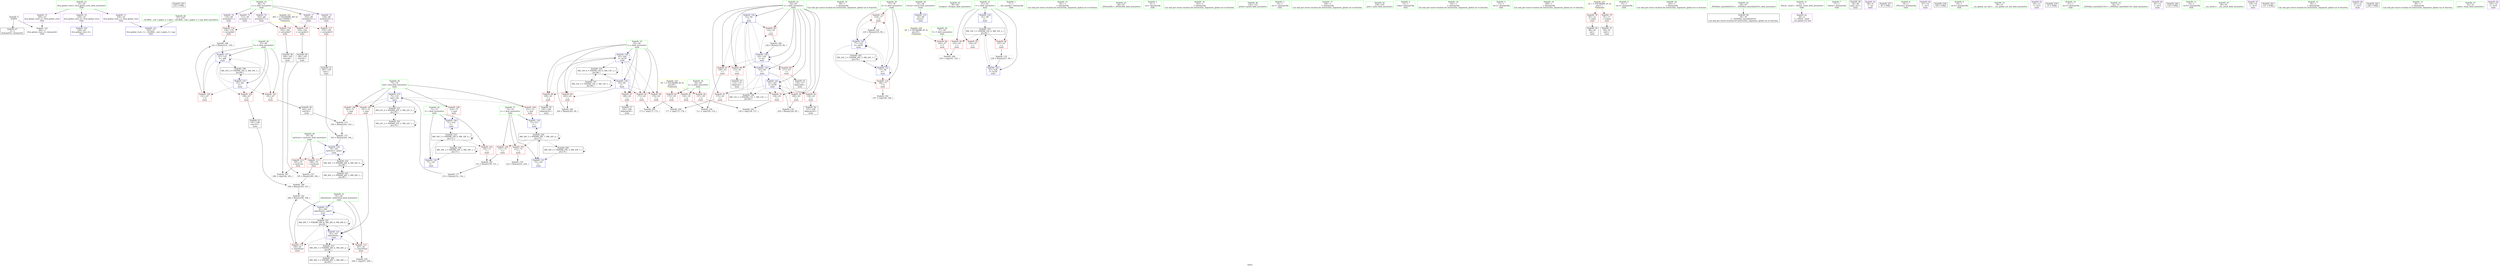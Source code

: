 digraph "SVFG" {
	label="SVFG";

	Node0x557b26761dd0 [shape=record,color=grey,label="{NodeID: 0\nNullPtr}"];
	Node0x557b26761dd0 -> Node0x557b2677ffe0[style=solid];
	Node0x557b26761dd0 -> Node0x557b26785e40[style=solid];
	Node0x557b267a99e0 [shape=record,color=black,label="{NodeID: 263\n233 = PHI()\n}"];
	Node0x557b26789090 [shape=record,color=grey,label="{NodeID: 180\n198 = Binary(195, 197, )\n}"];
	Node0x557b26789090 -> Node0x557b26789210[style=solid];
	Node0x557b267809c0 [shape=record,color=red,label="{NodeID: 97\n180\<--65\n\<--j\nmain\n}"];
	Node0x557b267809c0 -> Node0x557b26781880[style=solid];
	Node0x557b267627b0 [shape=record,color=green,label="{NodeID: 14\n99\<--1\n\<--dummyObj\nCan only get source location for instruction, argument, global var or function.}"];
	Node0x557b26783c80 [shape=record,color=grey,label="{NodeID: 194\n111 = cmp(109, 110, )\n}"];
	Node0x557b26780500 [shape=record,color=red,label="{NodeID: 111\n218\<--77\n\<--it\nmain\n}"];
	Node0x557b26780500 -> Node0x557b26789510[style=solid];
	Node0x557b2677f040 [shape=record,color=green,label="{NodeID: 28\n55\<--56\nretval\<--retval_field_insensitive\nmain\n}"];
	Node0x557b2677f040 -> Node0x557b26785f40[style=solid];
	Node0x557b267860e0 [shape=record,color=blue,label="{NodeID: 125\n67\<--84\nS\<--\nmain\n}"];
	Node0x557b267860e0 -> Node0x557b26780c30[style=dashed];
	Node0x557b267860e0 -> Node0x557b26780d00[style=dashed];
	Node0x557b267860e0 -> Node0x557b26780dd0[style=dashed];
	Node0x557b267860e0 -> Node0x557b26786280[style=dashed];
	Node0x557b267860e0 -> Node0x557b26792380[style=dashed];
	Node0x557b2677fba0 [shape=record,color=green,label="{NodeID: 42\n89\<--90\nfreopen\<--freopen_field_insensitive\n}"];
	Node0x557b26786c40 [shape=record,color=blue,label="{NodeID: 139\n73\<--211\nr\<--\nmain\n}"];
	Node0x557b26786c40 -> Node0x557b26799180[style=dashed];
	Node0x557b267817b0 [shape=record,color=black,label="{NodeID: 56\n162\<--161\nconv20\<--\nmain\n}"];
	Node0x557b267817b0 -> Node0x557b26788610[style=solid];
	Node0x557b26782310 [shape=record,color=purple,label="{NodeID: 70\n258\<--25\nllvm.global_ctors_0\<--llvm.global_ctors\nGlob }"];
	Node0x557b26782310 -> Node0x557b26785c70[style=solid];
	Node0x557b26782f00 [shape=record,color=red,label="{NodeID: 84\n101\<--61\n\<--t\nmain\n}"];
	Node0x557b26782f00 -> Node0x557b26789c90[style=solid];
	Node0x557b26760ee0 [shape=record,color=green,label="{NodeID: 1\n7\<--1\n__dso_handle\<--dummyObj\nGlob }"];
	Node0x557b26789210 [shape=record,color=grey,label="{NodeID: 181\n200 = Binary(199, 198, )\n}"];
	Node0x557b26789210 -> Node0x557b26786aa0[style=solid];
	Node0x557b26780a90 [shape=record,color=red,label="{NodeID: 98\n190\<--65\n\<--j\nmain\n}"];
	Node0x557b26780a90 -> Node0x557b26781a20[style=solid];
	Node0x557b26763590 [shape=record,color=green,label="{NodeID: 15\n141\<--1\n\<--dummyObj\nCan only get source location for instruction, argument, global var or function.}"];
	Node0x557b26791480 [shape=record,color=black,label="{NodeID: 195\nMR_10V_3 = PHI(MR_10V_4, MR_10V_2, )\npts\{62 \}\n}"];
	Node0x557b26791480 -> Node0x557b26782f00[style=dashed];
	Node0x557b26791480 -> Node0x557b26782fd0[style=dashed];
	Node0x557b26791480 -> Node0x557b267830a0[style=dashed];
	Node0x557b26791480 -> Node0x557b26786f80[style=dashed];
	Node0x557b267805d0 [shape=record,color=red,label="{NodeID: 112\n185\<--79\n\<--myScore\nmain\n}"];
	Node0x557b267805d0 -> Node0x557b26789b10[style=solid];
	Node0x557b2677f110 [shape=record,color=green,label="{NodeID: 29\n57\<--58\nT\<--T_field_insensitive\nmain\n}"];
	Node0x557b2677f110 -> Node0x557b26782bc0[style=solid];
	Node0x557b267861b0 [shape=record,color=blue,label="{NodeID: 126\n63\<--84\ni\<--\nmain\n}"];
	Node0x557b267861b0 -> Node0x557b26783170[style=dashed];
	Node0x557b267861b0 -> Node0x557b26783240[style=dashed];
	Node0x557b267861b0 -> Node0x557b26783310[style=dashed];
	Node0x557b267861b0 -> Node0x557b267833e0[style=dashed];
	Node0x557b267861b0 -> Node0x557b26786350[style=dashed];
	Node0x557b267861b0 -> Node0x557b26786420[style=dashed];
	Node0x557b2677fc70 [shape=record,color=green,label="{NodeID: 43\n96\<--97\n_ZNSirsERi\<--_ZNSirsERi_field_insensitive\n}"];
	Node0x557b26786d10 [shape=record,color=blue,label="{NodeID: 140\n71\<--214\nl\<--\nmain\n}"];
	Node0x557b26786d10 -> Node0x557b26798c80[style=dashed];
	Node0x557b26781880 [shape=record,color=black,label="{NodeID: 57\n181\<--180\nidxprom26\<--\nmain\n}"];
	Node0x557b26782410 [shape=record,color=purple,label="{NodeID: 71\n259\<--25\nllvm.global_ctors_1\<--llvm.global_ctors\nGlob }"];
	Node0x557b26782410 -> Node0x557b26785d40[style=solid];
	Node0x557b26782fd0 [shape=record,color=red,label="{NodeID: 85\n129\<--61\n\<--t\nmain\n}"];
	Node0x557b267620f0 [shape=record,color=green,label="{NodeID: 2\n8\<--1\n.str\<--dummyObj\nGlob }"];
	Node0x557b26789390 [shape=record,color=grey,label="{NodeID: 182\n152 = Binary(150, 151, )\n}"];
	Node0x557b26789390 -> Node0x557b26788c10[style=solid];
	Node0x557b26780b60 [shape=record,color=red,label="{NodeID: 99\n203\<--65\n\<--j\nmain\n}"];
	Node0x557b26780b60 -> Node0x557b26789810[style=solid];
	Node0x557b26763660 [shape=record,color=green,label="{NodeID: 16\n143\<--1\n\<--dummyObj\nCan only get source location for instruction, argument, global var or function.}"];
	Node0x557b26791980 [shape=record,color=black,label="{NodeID: 196\nMR_12V_2 = PHI(MR_12V_7, MR_12V_1, )\npts\{64 \}\n}"];
	Node0x557b26791980 -> Node0x557b267861b0[style=dashed];
	Node0x557b267806a0 [shape=record,color=red,label="{NodeID: 113\n189\<--79\n\<--myScore\nmain\n}"];
	Node0x557b267806a0 -> Node0x557b26788f10[style=solid];
	Node0x557b2677f1e0 [shape=record,color=green,label="{NodeID: 30\n59\<--60\nn\<--n_field_insensitive\nmain\n}"];
	Node0x557b2677f1e0 -> Node0x557b26782c90[style=solid];
	Node0x557b2677f1e0 -> Node0x557b26782d60[style=solid];
	Node0x557b2677f1e0 -> Node0x557b26782e30[style=solid];
	Node0x557b26786280 [shape=record,color=blue,label="{NodeID: 127\n67\<--122\nS\<--add\nmain\n}"];
	Node0x557b26786280 -> Node0x557b26780c30[style=dashed];
	Node0x557b26786280 -> Node0x557b26780d00[style=dashed];
	Node0x557b26786280 -> Node0x557b26780dd0[style=dashed];
	Node0x557b26786280 -> Node0x557b26786280[style=dashed];
	Node0x557b26786280 -> Node0x557b26792380[style=dashed];
	Node0x557b2677fd40 [shape=record,color=green,label="{NodeID: 44\n132\<--133\nprintf\<--printf_field_insensitive\n}"];
	Node0x557b26786de0 [shape=record,color=blue,label="{NodeID: 141\n77\<--219\nit\<--inc45\nmain\n}"];
	Node0x557b26786de0 -> Node0x557b26780430[style=dashed];
	Node0x557b26786de0 -> Node0x557b26780500[style=dashed];
	Node0x557b26786de0 -> Node0x557b26786690[style=dashed];
	Node0x557b26786de0 -> Node0x557b26786de0[style=dashed];
	Node0x557b26786de0 -> Node0x557b26793780[style=dashed];
	Node0x557b26781950 [shape=record,color=black,label="{NodeID: 58\n184\<--183\nconv28\<--\nmain\n}"];
	Node0x557b26781950 -> Node0x557b26789b10[style=solid];
	Node0x557b26782510 [shape=record,color=purple,label="{NodeID: 72\n260\<--25\nllvm.global_ctors_2\<--llvm.global_ctors\nGlob }"];
	Node0x557b26782510 -> Node0x557b26785e40[style=solid];
	Node0x557b267830a0 [shape=record,color=red,label="{NodeID: 86\n237\<--61\n\<--t\nmain\n}"];
	Node0x557b267830a0 -> Node0x557b26788790[style=solid];
	Node0x557b26762460 [shape=record,color=green,label="{NodeID: 3\n10\<--1\n.str.1\<--dummyObj\nGlob }"];
	Node0x557b26789510 [shape=record,color=grey,label="{NodeID: 183\n219 = Binary(218, 99, )\n}"];
	Node0x557b26789510 -> Node0x557b26786de0[style=solid];
	Node0x557b26780c30 [shape=record,color=red,label="{NodeID: 100\n121\<--67\n\<--S\nmain\n}"];
	Node0x557b26780c30 -> Node0x557b26789990[style=solid];
	Node0x557b26763730 [shape=record,color=green,label="{NodeID: 17\n148\<--1\n\<--dummyObj\nCan only get source location for instruction, argument, global var or function.}"];
	Node0x557b26791e80 [shape=record,color=black,label="{NodeID: 197\nMR_14V_2 = PHI(MR_14V_3, MR_14V_1, )\npts\{66 \}\n}"];
	Node0x557b26791e80 -> Node0x557b26791e80[style=dashed];
	Node0x557b26791e80 -> Node0x557b26798780[style=dashed];
	Node0x557b26780770 [shape=record,color=red,label="{NodeID: 114\n199\<--81\n\<--otherNeed\nmain\n}"];
	Node0x557b26780770 -> Node0x557b26789210[style=solid];
	Node0x557b2677f2b0 [shape=record,color=green,label="{NodeID: 31\n61\<--62\nt\<--t_field_insensitive\nmain\n}"];
	Node0x557b2677f2b0 -> Node0x557b26782f00[style=solid];
	Node0x557b2677f2b0 -> Node0x557b26782fd0[style=solid];
	Node0x557b2677f2b0 -> Node0x557b267830a0[style=solid];
	Node0x557b2677f2b0 -> Node0x557b26786010[style=solid];
	Node0x557b2677f2b0 -> Node0x557b26786f80[style=solid];
	Node0x557b26786350 [shape=record,color=blue,label="{NodeID: 128\n63\<--126\ni\<--inc\nmain\n}"];
	Node0x557b26786350 -> Node0x557b26783170[style=dashed];
	Node0x557b26786350 -> Node0x557b26783240[style=dashed];
	Node0x557b26786350 -> Node0x557b26783310[style=dashed];
	Node0x557b26786350 -> Node0x557b267833e0[style=dashed];
	Node0x557b26786350 -> Node0x557b26786350[style=dashed];
	Node0x557b26786350 -> Node0x557b26786420[style=dashed];
	Node0x557b2677fe10 [shape=record,color=green,label="{NodeID: 45\n234\<--235\nputs\<--puts_field_insensitive\n}"];
	Node0x557b26786eb0 [shape=record,color=blue,label="{NodeID: 142\n63\<--229\ni\<--inc50\nmain\n}"];
	Node0x557b26786eb0 -> Node0x557b267834b0[style=dashed];
	Node0x557b26786eb0 -> Node0x557b26783580[style=dashed];
	Node0x557b26786eb0 -> Node0x557b26783650[style=dashed];
	Node0x557b26786eb0 -> Node0x557b26783720[style=dashed];
	Node0x557b26786eb0 -> Node0x557b26786eb0[style=dashed];
	Node0x557b26786eb0 -> Node0x557b26791980[style=dashed];
	Node0x557b26781a20 [shape=record,color=black,label="{NodeID: 59\n191\<--190\nidxprom32\<--\nmain\n}"];
	Node0x557b26782610 [shape=record,color=purple,label="{NodeID: 73\n115\<--69\narrayidx\<--s\nmain\n}"];
	Node0x557b26783170 [shape=record,color=red,label="{NodeID: 87\n109\<--63\n\<--i\nmain\n}"];
	Node0x557b26783170 -> Node0x557b26783c80[style=solid];
	Node0x557b267633f0 [shape=record,color=green,label="{NodeID: 4\n12\<--1\nstdin\<--dummyObj\nGlob }"];
	Node0x557b26789690 [shape=record,color=grey,label="{NodeID: 184\n126 = Binary(125, 99, )\n}"];
	Node0x557b26789690 -> Node0x557b26786350[style=solid];
	Node0x557b26780d00 [shape=record,color=red,label="{NodeID: 101\n161\<--67\n\<--S\nmain\n}"];
	Node0x557b26780d00 -> Node0x557b267817b0[style=solid];
	Node0x557b26763800 [shape=record,color=green,label="{NodeID: 18\n154\<--1\n\<--dummyObj\nCan only get source location for instruction, argument, global var or function.}"];
	Node0x557b26792380 [shape=record,color=black,label="{NodeID: 198\nMR_16V_2 = PHI(MR_16V_4, MR_16V_1, )\npts\{68 \}\n}"];
	Node0x557b26792380 -> Node0x557b267860e0[style=dashed];
	Node0x557b267858e0 [shape=record,color=red,label="{NodeID: 115\n207\<--81\n\<--otherNeed\nmain\n}"];
	Node0x557b267858e0 -> Node0x557b26783b00[style=solid];
	Node0x557b2677f380 [shape=record,color=green,label="{NodeID: 32\n63\<--64\ni\<--i_field_insensitive\nmain\n}"];
	Node0x557b2677f380 -> Node0x557b26783170[style=solid];
	Node0x557b2677f380 -> Node0x557b26783240[style=solid];
	Node0x557b2677f380 -> Node0x557b26783310[style=solid];
	Node0x557b2677f380 -> Node0x557b267833e0[style=solid];
	Node0x557b2677f380 -> Node0x557b267834b0[style=solid];
	Node0x557b2677f380 -> Node0x557b26783580[style=solid];
	Node0x557b2677f380 -> Node0x557b26783650[style=solid];
	Node0x557b2677f380 -> Node0x557b26783720[style=solid];
	Node0x557b2677f380 -> Node0x557b267861b0[style=solid];
	Node0x557b2677f380 -> Node0x557b26786350[style=solid];
	Node0x557b2677f380 -> Node0x557b26786420[style=solid];
	Node0x557b2677f380 -> Node0x557b26786eb0[style=solid];
	Node0x557b26786420 [shape=record,color=blue,label="{NodeID: 129\n63\<--84\ni\<--\nmain\n}"];
	Node0x557b26786420 -> Node0x557b267834b0[style=dashed];
	Node0x557b26786420 -> Node0x557b26783580[style=dashed];
	Node0x557b26786420 -> Node0x557b26783650[style=dashed];
	Node0x557b26786420 -> Node0x557b26783720[style=dashed];
	Node0x557b26786420 -> Node0x557b26786eb0[style=dashed];
	Node0x557b26786420 -> Node0x557b26791980[style=dashed];
	Node0x557b2677fee0 [shape=record,color=green,label="{NodeID: 46\n27\<--254\n_GLOBAL__sub_I_gojira_0_1.cpp\<--_GLOBAL__sub_I_gojira_0_1.cpp_field_insensitive\n}"];
	Node0x557b2677fee0 -> Node0x557b26785d40[style=solid];
	Node0x557b26786f80 [shape=record,color=blue,label="{NodeID: 143\n61\<--238\nt\<--inc54\nmain\n}"];
	Node0x557b26786f80 -> Node0x557b26791480[style=dashed];
	Node0x557b26781af0 [shape=record,color=black,label="{NodeID: 60\n194\<--193\nconv34\<--\nmain\n}"];
	Node0x557b26781af0 -> Node0x557b26788f10[style=solid];
	Node0x557b267826e0 [shape=record,color=purple,label="{NodeID: 74\n119\<--69\narrayidx9\<--s\nmain\n}"];
	Node0x557b267826e0 -> Node0x557b26785970[style=solid];
	Node0x557b26783240 [shape=record,color=red,label="{NodeID: 88\n113\<--63\n\<--i\nmain\n}"];
	Node0x557b26783240 -> Node0x557b26781470[style=solid];
	Node0x557b26763480 [shape=record,color=green,label="{NodeID: 5\n13\<--1\n.str.2\<--dummyObj\nGlob }"];
	Node0x557b26789810 [shape=record,color=grey,label="{NodeID: 185\n204 = Binary(203, 99, )\n}"];
	Node0x557b26789810 -> Node0x557b26786b70[style=solid];
	Node0x557b26780dd0 [shape=record,color=red,label="{NodeID: 102\n196\<--67\n\<--S\nmain\n}"];
	Node0x557b26780dd0 -> Node0x557b26781bc0[style=solid];
	Node0x557b267638d0 [shape=record,color=green,label="{NodeID: 19\n209\<--1\n\<--dummyObj\nCan only get source location for instruction, argument, global var or function.}"];
	Node0x557b26792880 [shape=record,color=black,label="{NodeID: 199\nMR_18V_2 = PHI(MR_18V_3, MR_18V_1, )\npts\{72 \}\n}"];
	Node0x557b26792880 -> Node0x557b267864f0[style=dashed];
	Node0x557b26792880 -> Node0x557b26792880[style=dashed];
	Node0x557b26785970 [shape=record,color=red,label="{NodeID: 116\n120\<--119\n\<--arrayidx9\nmain\n}"];
	Node0x557b26785970 -> Node0x557b26789990[style=solid];
	Node0x557b2677f450 [shape=record,color=green,label="{NodeID: 33\n65\<--66\nj\<--j_field_insensitive\nmain\n}"];
	Node0x557b2677f450 -> Node0x557b267837f0[style=solid];
	Node0x557b2677f450 -> Node0x557b267808f0[style=solid];
	Node0x557b2677f450 -> Node0x557b267809c0[style=solid];
	Node0x557b2677f450 -> Node0x557b26780a90[style=solid];
	Node0x557b2677f450 -> Node0x557b26780b60[style=solid];
	Node0x557b2677f450 -> Node0x557b267869d0[style=solid];
	Node0x557b2677f450 -> Node0x557b26786b70[style=solid];
	Node0x557b267864f0 [shape=record,color=blue,label="{NodeID: 130\n71\<--141\nl\<--\nmain\n}"];
	Node0x557b267864f0 -> Node0x557b26798c80[style=dashed];
	Node0x557b2677ffe0 [shape=record,color=black,label="{NodeID: 47\n2\<--3\ndummyVal\<--dummyVal\n}"];
	Node0x557b2679b880 [shape=record,color=yellow,style=double,label="{NodeID: 227\n2V_1 = ENCHI(MR_2V_0)\npts\{1 \}\nFun[main]}"];
	Node0x557b2679b880 -> Node0x557b26782a20[style=dashed];
	Node0x557b2679b880 -> Node0x557b26782af0[style=dashed];
	Node0x557b26781bc0 [shape=record,color=black,label="{NodeID: 61\n197\<--196\nconv35\<--\nmain\n}"];
	Node0x557b26781bc0 -> Node0x557b26789090[style=solid];
	Node0x557b2679cf00 [shape=record,color=yellow,style=double,label="{NodeID: 241\n30V_1 = ENCHI(MR_30V_0)\npts\{700000 \}\nFun[main]}"];
	Node0x557b2679cf00 -> Node0x557b26785970[style=dashed];
	Node0x557b2679cf00 -> Node0x557b26785a00[style=dashed];
	Node0x557b2679cf00 -> Node0x557b26785ad0[style=dashed];
	Node0x557b2679cf00 -> Node0x557b26785ba0[style=dashed];
	Node0x557b267827b0 [shape=record,color=purple,label="{NodeID: 75\n158\<--69\narrayidx19\<--s\nmain\n}"];
	Node0x557b267827b0 -> Node0x557b26785a00[style=solid];
	Node0x557b26783310 [shape=record,color=red,label="{NodeID: 89\n117\<--63\n\<--i\nmain\n}"];
	Node0x557b26783310 -> Node0x557b26781540[style=solid];
	Node0x557b26763a10 [shape=record,color=green,label="{NodeID: 6\n15\<--1\n.str.3\<--dummyObj\nGlob }"];
	Node0x557b26789990 [shape=record,color=grey,label="{NodeID: 186\n122 = Binary(121, 120, )\n}"];
	Node0x557b26789990 -> Node0x557b26786280[style=solid];
	Node0x557b26780ea0 [shape=record,color=red,label="{NodeID: 103\n150\<--71\n\<--l\nmain\n}"];
	Node0x557b26780ea0 -> Node0x557b26789390[style=solid];
	Node0x557b2677eb80 [shape=record,color=green,label="{NodeID: 20\n224\<--1\n\<--dummyObj\nCan only get source location for instruction, argument, global var or function.}"];
	Node0x557b26792d80 [shape=record,color=black,label="{NodeID: 200\nMR_20V_2 = PHI(MR_20V_3, MR_20V_1, )\npts\{74 \}\n}"];
	Node0x557b26792d80 -> Node0x557b267865c0[style=dashed];
	Node0x557b26792d80 -> Node0x557b26792d80[style=dashed];
	Node0x557b26785a00 [shape=record,color=red,label="{NodeID: 117\n159\<--158\n\<--arrayidx19\nmain\n}"];
	Node0x557b26785a00 -> Node0x557b267816e0[style=solid];
	Node0x557b2677f520 [shape=record,color=green,label="{NodeID: 34\n67\<--68\nS\<--S_field_insensitive\nmain\n}"];
	Node0x557b2677f520 -> Node0x557b26780c30[style=solid];
	Node0x557b2677f520 -> Node0x557b26780d00[style=solid];
	Node0x557b2677f520 -> Node0x557b26780dd0[style=solid];
	Node0x557b2677f520 -> Node0x557b267860e0[style=solid];
	Node0x557b2677f520 -> Node0x557b26786280[style=solid];
	Node0x557b26797380 [shape=record,color=black,label="{NodeID: 214\nMR_26V_3 = PHI(MR_26V_4, MR_26V_2, )\npts\{80 \}\n}"];
	Node0x557b26797380 -> Node0x557b26786830[style=dashed];
	Node0x557b26797380 -> Node0x557b26793c80[style=dashed];
	Node0x557b26797380 -> Node0x557b26797380[style=dashed];
	Node0x557b267865c0 [shape=record,color=blue,label="{NodeID: 131\n73\<--143\nr\<--\nmain\n}"];
	Node0x557b267865c0 -> Node0x557b26799180[style=dashed];
	Node0x557b26781100 [shape=record,color=black,label="{NodeID: 48\n38\<--39\n\<--_ZNSt8ios_base4InitD1Ev\nCan only get source location for instruction, argument, global var or function.}"];
	Node0x557b26781c90 [shape=record,color=purple,label="{NodeID: 62\n36\<--4\n\<--_ZStL8__ioinit\n__cxx_global_var_init\n}"];
	Node0x557b26782880 [shape=record,color=purple,label="{NodeID: 76\n182\<--69\narrayidx27\<--s\nmain\n}"];
	Node0x557b26782880 -> Node0x557b26785ad0[style=solid];
	Node0x557b26788610 [shape=record,color=grey,label="{NodeID: 173\n164 = Binary(162, 163, )\n}"];
	Node0x557b26788610 -> Node0x557b26788910[style=solid];
	Node0x557b267833e0 [shape=record,color=red,label="{NodeID: 90\n125\<--63\n\<--i\nmain\n}"];
	Node0x557b267833e0 -> Node0x557b26789690[style=solid];
	Node0x557b26763aa0 [shape=record,color=green,label="{NodeID: 7\n17\<--1\nstdout\<--dummyObj\nGlob }"];
	Node0x557b26789b10 [shape=record,color=grey,label="{NodeID: 187\n186 = cmp(184, 185, )\n}"];
	Node0x557b26780f70 [shape=record,color=red,label="{NodeID: 104\n151\<--73\n\<--r\nmain\n}"];
	Node0x557b26780f70 -> Node0x557b26789390[style=solid];
	Node0x557b2677ec10 [shape=record,color=green,label="{NodeID: 21\n4\<--6\n_ZStL8__ioinit\<--_ZStL8__ioinit_field_insensitive\nGlob }"];
	Node0x557b2677ec10 -> Node0x557b26781c90[style=solid];
	Node0x557b26793280 [shape=record,color=black,label="{NodeID: 201\nMR_22V_2 = PHI(MR_22V_3, MR_22V_1, )\npts\{76 \}\n}"];
	Node0x557b26793280 -> Node0x557b26793280[style=dashed];
	Node0x557b26793280 -> Node0x557b26799680[style=dashed];
	Node0x557b26785ad0 [shape=record,color=red,label="{NodeID: 118\n183\<--182\n\<--arrayidx27\nmain\n}"];
	Node0x557b26785ad0 -> Node0x557b26781950[style=solid];
	Node0x557b2677f5f0 [shape=record,color=green,label="{NodeID: 35\n69\<--70\ns\<--s_field_insensitive\nmain\n}"];
	Node0x557b2677f5f0 -> Node0x557b26782610[style=solid];
	Node0x557b2677f5f0 -> Node0x557b267826e0[style=solid];
	Node0x557b2677f5f0 -> Node0x557b267827b0[style=solid];
	Node0x557b2677f5f0 -> Node0x557b26782880[style=solid];
	Node0x557b2677f5f0 -> Node0x557b26782950[style=solid];
	Node0x557b26797880 [shape=record,color=black,label="{NodeID: 215\nMR_28V_3 = PHI(MR_28V_4, MR_28V_2, )\npts\{82 \}\n}"];
	Node0x557b26797880 -> Node0x557b26786900[style=dashed];
	Node0x557b26797880 -> Node0x557b26794180[style=dashed];
	Node0x557b26797880 -> Node0x557b26797880[style=dashed];
	Node0x557b26786690 [shape=record,color=blue,label="{NodeID: 132\n77\<--84\nit\<--\nmain\n}"];
	Node0x557b26786690 -> Node0x557b26780430[style=dashed];
	Node0x557b26786690 -> Node0x557b26780500[style=dashed];
	Node0x557b26786690 -> Node0x557b26786690[style=dashed];
	Node0x557b26786690 -> Node0x557b26786de0[style=dashed];
	Node0x557b26786690 -> Node0x557b26793780[style=dashed];
	Node0x557b26781200 [shape=record,color=black,label="{NodeID: 49\n54\<--84\nmain_ret\<--\nmain\n}"];
	Node0x557b2679c480 [shape=record,color=yellow,style=double,label="{NodeID: 229\n6V_1 = ENCHI(MR_6V_0)\npts\{58 \}\nFun[main]}"];
	Node0x557b2679c480 -> Node0x557b26782bc0[style=dashed];
	Node0x557b26781d60 [shape=record,color=purple,label="{NodeID: 63\n86\<--8\n\<--.str\nmain\n}"];
	Node0x557b26782950 [shape=record,color=purple,label="{NodeID: 77\n192\<--69\narrayidx33\<--s\nmain\n}"];
	Node0x557b26782950 -> Node0x557b26785ba0[style=solid];
	Node0x557b265317a0 [shape=record,color=black,label="{NodeID: 257\n95 = PHI()\n}"];
	Node0x557b26788790 [shape=record,color=grey,label="{NodeID: 174\n238 = Binary(237, 99, )\n}"];
	Node0x557b26788790 -> Node0x557b26786f80[style=solid];
	Node0x557b267834b0 [shape=record,color=red,label="{NodeID: 91\n136\<--63\n\<--i\nmain\n}"];
	Node0x557b267834b0 -> Node0x557b2678a110[style=solid];
	Node0x557b26762220 [shape=record,color=green,label="{NodeID: 8\n18\<--1\n_ZSt3cin\<--dummyObj\nGlob }"];
	Node0x557b26789c90 [shape=record,color=grey,label="{NodeID: 188\n103 = cmp(101, 102, )\n}"];
	Node0x557b26781040 [shape=record,color=red,label="{NodeID: 105\n222\<--73\n\<--r\nmain\n}"];
	Node0x557b26781040 -> Node0x557b26788d90[style=solid];
	Node0x557b2677eca0 [shape=record,color=green,label="{NodeID: 22\n25\<--29\nllvm.global_ctors\<--llvm.global_ctors_field_insensitive\nGlob }"];
	Node0x557b2677eca0 -> Node0x557b26782310[style=solid];
	Node0x557b2677eca0 -> Node0x557b26782410[style=solid];
	Node0x557b2677eca0 -> Node0x557b26782510[style=solid];
	Node0x557b26793780 [shape=record,color=black,label="{NodeID: 202\nMR_24V_2 = PHI(MR_24V_3, MR_24V_1, )\npts\{78 \}\n}"];
	Node0x557b26793780 -> Node0x557b26786690[style=dashed];
	Node0x557b26793780 -> Node0x557b26793780[style=dashed];
	Node0x557b26785ba0 [shape=record,color=red,label="{NodeID: 119\n193\<--192\n\<--arrayidx33\nmain\n}"];
	Node0x557b26785ba0 -> Node0x557b26781af0[style=solid];
	Node0x557b2677f6c0 [shape=record,color=green,label="{NodeID: 36\n71\<--72\nl\<--l_field_insensitive\nmain\n}"];
	Node0x557b2677f6c0 -> Node0x557b26780ea0[style=solid];
	Node0x557b2677f6c0 -> Node0x557b267864f0[style=solid];
	Node0x557b2677f6c0 -> Node0x557b26786d10[style=solid];
	Node0x557b26786760 [shape=record,color=blue,label="{NodeID: 133\n75\<--153\nmid\<--div\nmain\n}"];
	Node0x557b26786760 -> Node0x557b267800f0[style=dashed];
	Node0x557b26786760 -> Node0x557b267801c0[style=dashed];
	Node0x557b26786760 -> Node0x557b26780290[style=dashed];
	Node0x557b26786760 -> Node0x557b26780360[style=dashed];
	Node0x557b26786760 -> Node0x557b26799680[style=dashed];
	Node0x557b267812d0 [shape=record,color=black,label="{NodeID: 50\n88\<--85\ncall\<--\nmain\n}"];
	Node0x557b2679c560 [shape=record,color=yellow,style=double,label="{NodeID: 230\n8V_1 = ENCHI(MR_8V_0)\npts\{60 \}\nFun[main]}"];
	Node0x557b2679c560 -> Node0x557b26782c90[style=dashed];
	Node0x557b2679c560 -> Node0x557b26782d60[style=dashed];
	Node0x557b2679c560 -> Node0x557b26782e30[style=dashed];
	Node0x557b26781e30 [shape=record,color=purple,label="{NodeID: 64\n87\<--10\n\<--.str.1\nmain\n}"];
	Node0x557b26782a20 [shape=record,color=red,label="{NodeID: 78\n85\<--12\n\<--stdin\nmain\n}"];
	Node0x557b26782a20 -> Node0x557b267812d0[style=solid];
	Node0x557b267a8cf0 [shape=record,color=black,label="{NodeID: 258\n105 = PHI()\n}"];
	Node0x557b26788910 [shape=record,color=grey,label="{NodeID: 175\n165 = Binary(160, 164, )\n}"];
	Node0x557b26788910 -> Node0x557b26786830[style=solid];
	Node0x557b26783580 [shape=record,color=red,label="{NodeID: 92\n156\<--63\n\<--i\nmain\n}"];
	Node0x557b26783580 -> Node0x557b26781610[style=solid];
	Node0x557b267622b0 [shape=record,color=green,label="{NodeID: 9\n19\<--1\n.str.4\<--dummyObj\nGlob }"];
	Node0x557b26789e10 [shape=record,color=grey,label="{NodeID: 189\n177 = cmp(175, 176, )\n}"];
	Node0x557b267800f0 [shape=record,color=red,label="{NodeID: 106\n163\<--75\n\<--mid\nmain\n}"];
	Node0x557b267800f0 -> Node0x557b26788610[style=solid];
	Node0x557b2677ed30 [shape=record,color=green,label="{NodeID: 23\n30\<--31\n__cxx_global_var_init\<--__cxx_global_var_init_field_insensitive\n}"];
	Node0x557b26793c80 [shape=record,color=black,label="{NodeID: 203\nMR_26V_2 = PHI(MR_26V_3, MR_26V_1, )\npts\{80 \}\n}"];
	Node0x557b26793c80 -> Node0x557b26797380[style=dashed];
	Node0x557b26785c70 [shape=record,color=blue,label="{NodeID: 120\n258\<--26\nllvm.global_ctors_0\<--\nGlob }"];
	Node0x557b2677f790 [shape=record,color=green,label="{NodeID: 37\n73\<--74\nr\<--r_field_insensitive\nmain\n}"];
	Node0x557b2677f790 -> Node0x557b26780f70[style=solid];
	Node0x557b2677f790 -> Node0x557b26781040[style=solid];
	Node0x557b2677f790 -> Node0x557b267865c0[style=solid];
	Node0x557b2677f790 -> Node0x557b26786c40[style=solid];
	Node0x557b26786830 [shape=record,color=blue,label="{NodeID: 134\n79\<--165\nmyScore\<--add21\nmain\n}"];
	Node0x557b26786830 -> Node0x557b267805d0[style=dashed];
	Node0x557b26786830 -> Node0x557b267806a0[style=dashed];
	Node0x557b26786830 -> Node0x557b26786830[style=dashed];
	Node0x557b26786830 -> Node0x557b26797380[style=dashed];
	Node0x557b267813a0 [shape=record,color=black,label="{NodeID: 51\n94\<--91\ncall1\<--\nmain\n}"];
	Node0x557b26781f00 [shape=record,color=purple,label="{NodeID: 65\n92\<--13\n\<--.str.2\nmain\n}"];
	Node0x557b26782af0 [shape=record,color=red,label="{NodeID: 79\n91\<--17\n\<--stdout\nmain\n}"];
	Node0x557b26782af0 -> Node0x557b267813a0[style=solid];
	Node0x557b267a95e0 [shape=record,color=black,label="{NodeID: 259\n37 = PHI()\n}"];
	Node0x557b26788a90 [shape=record,color=grey,label="{NodeID: 176\n229 = Binary(228, 99, )\n}"];
	Node0x557b26788a90 -> Node0x557b26786eb0[style=solid];
	Node0x557b26783650 [shape=record,color=red,label="{NodeID: 93\n175\<--63\n\<--i\nmain\n}"];
	Node0x557b26783650 -> Node0x557b26789e10[style=solid];
	Node0x557b26762910 [shape=record,color=green,label="{NodeID: 10\n21\<--1\n.str.5\<--dummyObj\nGlob }"];
	Node0x557b26789f90 [shape=record,color=grey,label="{NodeID: 190\n173 = cmp(171, 172, )\n}"];
	Node0x557b267801c0 [shape=record,color=red,label="{NodeID: 107\n167\<--75\n\<--mid\nmain\n}"];
	Node0x557b267801c0 -> Node0x557b26786900[style=solid];
	Node0x557b2677edc0 [shape=record,color=green,label="{NodeID: 24\n34\<--35\n_ZNSt8ios_base4InitC1Ev\<--_ZNSt8ios_base4InitC1Ev_field_insensitive\n}"];
	Node0x557b26794180 [shape=record,color=black,label="{NodeID: 204\nMR_28V_2 = PHI(MR_28V_3, MR_28V_1, )\npts\{82 \}\n}"];
	Node0x557b26794180 -> Node0x557b26797880[style=dashed];
	Node0x557b26785d40 [shape=record,color=blue,label="{NodeID: 121\n259\<--27\nllvm.global_ctors_1\<--_GLOBAL__sub_I_gojira_0_1.cpp\nGlob }"];
	Node0x557b2677f860 [shape=record,color=green,label="{NodeID: 38\n75\<--76\nmid\<--mid_field_insensitive\nmain\n}"];
	Node0x557b2677f860 -> Node0x557b267800f0[style=solid];
	Node0x557b2677f860 -> Node0x557b267801c0[style=solid];
	Node0x557b2677f860 -> Node0x557b26780290[style=solid];
	Node0x557b2677f860 -> Node0x557b26780360[style=solid];
	Node0x557b2677f860 -> Node0x557b26786760[style=solid];
	Node0x557b26798780 [shape=record,color=black,label="{NodeID: 218\nMR_14V_4 = PHI(MR_14V_6, MR_14V_3, )\npts\{66 \}\n}"];
	Node0x557b26798780 -> Node0x557b267869d0[style=dashed];
	Node0x557b26798780 -> Node0x557b26791e80[style=dashed];
	Node0x557b26798780 -> Node0x557b26798780[style=dashed];
	Node0x557b26786900 [shape=record,color=blue,label="{NodeID: 135\n81\<--167\notherNeed\<--\nmain\n}"];
	Node0x557b26786900 -> Node0x557b26780770[style=dashed];
	Node0x557b26786900 -> Node0x557b267858e0[style=dashed];
	Node0x557b26786900 -> Node0x557b26786900[style=dashed];
	Node0x557b26786900 -> Node0x557b26786aa0[style=dashed];
	Node0x557b26786900 -> Node0x557b26795080[style=dashed];
	Node0x557b26786900 -> Node0x557b26797880[style=dashed];
	Node0x557b26781470 [shape=record,color=black,label="{NodeID: 52\n114\<--113\nidxprom\<--\nmain\n}"];
	Node0x557b26781fd0 [shape=record,color=purple,label="{NodeID: 66\n93\<--15\n\<--.str.3\nmain\n}"];
	Node0x557b26782bc0 [shape=record,color=red,label="{NodeID: 80\n102\<--57\n\<--T\nmain\n}"];
	Node0x557b26782bc0 -> Node0x557b26789c90[style=solid];
	Node0x557b267a96e0 [shape=record,color=black,label="{NodeID: 260\n116 = PHI()\n}"];
	Node0x557b26788c10 [shape=record,color=grey,label="{NodeID: 177\n153 = Binary(152, 154, )\n}"];
	Node0x557b26788c10 -> Node0x557b26786760[style=solid];
	Node0x557b26783720 [shape=record,color=red,label="{NodeID: 94\n228\<--63\n\<--i\nmain\n}"];
	Node0x557b26783720 -> Node0x557b26788a90[style=solid];
	Node0x557b267629e0 [shape=record,color=green,label="{NodeID: 11\n23\<--1\n.str.6\<--dummyObj\nGlob }"];
	Node0x557b2678a110 [shape=record,color=grey,label="{NodeID: 191\n138 = cmp(136, 137, )\n}"];
	Node0x557b26780290 [shape=record,color=red,label="{NodeID: 108\n211\<--75\n\<--mid\nmain\n}"];
	Node0x557b26780290 -> Node0x557b26786c40[style=solid];
	Node0x557b2677ee50 [shape=record,color=green,label="{NodeID: 25\n40\<--41\n__cxa_atexit\<--__cxa_atexit_field_insensitive\n}"];
	Node0x557b26785e40 [shape=record,color=blue, style = dotted,label="{NodeID: 122\n260\<--3\nllvm.global_ctors_2\<--dummyVal\nGlob }"];
	Node0x557b2677f930 [shape=record,color=green,label="{NodeID: 39\n77\<--78\nit\<--it_field_insensitive\nmain\n}"];
	Node0x557b2677f930 -> Node0x557b26780430[style=solid];
	Node0x557b2677f930 -> Node0x557b26780500[style=solid];
	Node0x557b2677f930 -> Node0x557b26786690[style=solid];
	Node0x557b2677f930 -> Node0x557b26786de0[style=solid];
	Node0x557b26798c80 [shape=record,color=black,label="{NodeID: 219\nMR_18V_5 = PHI(MR_18V_6, MR_18V_4, )\npts\{72 \}\n}"];
	Node0x557b26798c80 -> Node0x557b26780ea0[style=dashed];
	Node0x557b26798c80 -> Node0x557b267864f0[style=dashed];
	Node0x557b26798c80 -> Node0x557b26786d10[style=dashed];
	Node0x557b26798c80 -> Node0x557b26792880[style=dashed];
	Node0x557b26798c80 -> Node0x557b26798c80[style=dashed];
	Node0x557b267869d0 [shape=record,color=blue,label="{NodeID: 136\n65\<--84\nj\<--\nmain\n}"];
	Node0x557b267869d0 -> Node0x557b267837f0[style=dashed];
	Node0x557b267869d0 -> Node0x557b267808f0[style=dashed];
	Node0x557b267869d0 -> Node0x557b267809c0[style=dashed];
	Node0x557b267869d0 -> Node0x557b26780a90[style=dashed];
	Node0x557b267869d0 -> Node0x557b26780b60[style=dashed];
	Node0x557b267869d0 -> Node0x557b26786b70[style=dashed];
	Node0x557b267869d0 -> Node0x557b26798780[style=dashed];
	Node0x557b26781540 [shape=record,color=black,label="{NodeID: 53\n118\<--117\nidxprom8\<--\nmain\n}"];
	Node0x557b267820a0 [shape=record,color=purple,label="{NodeID: 67\n130\<--19\n\<--.str.4\nmain\n}"];
	Node0x557b26782c90 [shape=record,color=red,label="{NodeID: 81\n110\<--59\n\<--n\nmain\n}"];
	Node0x557b26782c90 -> Node0x557b26783c80[style=solid];
	Node0x557b267a97e0 [shape=record,color=black,label="{NodeID: 261\n131 = PHI()\n}"];
	Node0x557b26788d90 [shape=record,color=grey,label="{NodeID: 178\n223 = Binary(222, 224, )\n}"];
	Node0x557b267837f0 [shape=record,color=red,label="{NodeID: 95\n171\<--65\n\<--j\nmain\n}"];
	Node0x557b267837f0 -> Node0x557b26789f90[style=solid];
	Node0x557b26762610 [shape=record,color=green,label="{NodeID: 12\n26\<--1\n\<--dummyObj\nCan only get source location for instruction, argument, global var or function.}"];
	Node0x557b26783980 [shape=record,color=grey,label="{NodeID: 192\n147 = cmp(146, 148, )\n}"];
	Node0x557b26780360 [shape=record,color=red,label="{NodeID: 109\n214\<--75\n\<--mid\nmain\n}"];
	Node0x557b26780360 -> Node0x557b26786d10[style=solid];
	Node0x557b2677eee0 [shape=record,color=green,label="{NodeID: 26\n39\<--45\n_ZNSt8ios_base4InitD1Ev\<--_ZNSt8ios_base4InitD1Ev_field_insensitive\n}"];
	Node0x557b2677eee0 -> Node0x557b26781100[style=solid];
	Node0x557b26785f40 [shape=record,color=blue,label="{NodeID: 123\n55\<--84\nretval\<--\nmain\n}"];
	Node0x557b2677fa00 [shape=record,color=green,label="{NodeID: 40\n79\<--80\nmyScore\<--myScore_field_insensitive\nmain\n}"];
	Node0x557b2677fa00 -> Node0x557b267805d0[style=solid];
	Node0x557b2677fa00 -> Node0x557b267806a0[style=solid];
	Node0x557b2677fa00 -> Node0x557b26786830[style=solid];
	Node0x557b26799180 [shape=record,color=black,label="{NodeID: 220\nMR_20V_5 = PHI(MR_20V_7, MR_20V_4, )\npts\{74 \}\n}"];
	Node0x557b26799180 -> Node0x557b26780f70[style=dashed];
	Node0x557b26799180 -> Node0x557b26781040[style=dashed];
	Node0x557b26799180 -> Node0x557b267865c0[style=dashed];
	Node0x557b26799180 -> Node0x557b26786c40[style=dashed];
	Node0x557b26799180 -> Node0x557b26792d80[style=dashed];
	Node0x557b26799180 -> Node0x557b26799180[style=dashed];
	Node0x557b26786aa0 [shape=record,color=blue,label="{NodeID: 137\n81\<--200\notherNeed\<--add37\nmain\n}"];
	Node0x557b26786aa0 -> Node0x557b26795080[style=dashed];
	Node0x557b26781610 [shape=record,color=black,label="{NodeID: 54\n157\<--156\nidxprom18\<--\nmain\n}"];
	Node0x557b26782170 [shape=record,color=purple,label="{NodeID: 68\n225\<--21\n\<--.str.5\nmain\n}"];
	Node0x557b26782d60 [shape=record,color=red,label="{NodeID: 82\n137\<--59\n\<--n\nmain\n}"];
	Node0x557b26782d60 -> Node0x557b2678a110[style=solid];
	Node0x557b267a98e0 [shape=record,color=black,label="{NodeID: 262\n226 = PHI()\n}"];
	Node0x557b26788f10 [shape=record,color=grey,label="{NodeID: 179\n195 = Binary(189, 194, )\n}"];
	Node0x557b26788f10 -> Node0x557b26789090[style=solid];
	Node0x557b267808f0 [shape=record,color=red,label="{NodeID: 96\n176\<--65\n\<--j\nmain\n}"];
	Node0x557b267808f0 -> Node0x557b26789e10[style=solid];
	Node0x557b267626e0 [shape=record,color=green,label="{NodeID: 13\n84\<--1\n\<--dummyObj\nCan only get source location for instruction, argument, global var or function.}"];
	Node0x557b26783b00 [shape=record,color=grey,label="{NodeID: 193\n208 = cmp(207, 209, )\n}"];
	Node0x557b26780430 [shape=record,color=red,label="{NodeID: 110\n146\<--77\n\<--it\nmain\n}"];
	Node0x557b26780430 -> Node0x557b26783980[style=solid];
	Node0x557b2677ef70 [shape=record,color=green,label="{NodeID: 27\n52\<--53\nmain\<--main_field_insensitive\n}"];
	Node0x557b26795080 [shape=record,color=black,label="{NodeID: 207\nMR_28V_7 = PHI(MR_28V_8, MR_28V_6, MR_28V_6, )\npts\{82 \}\n}"];
	Node0x557b26795080 -> Node0x557b26780770[style=dashed];
	Node0x557b26795080 -> Node0x557b267858e0[style=dashed];
	Node0x557b26795080 -> Node0x557b26786900[style=dashed];
	Node0x557b26795080 -> Node0x557b26786aa0[style=dashed];
	Node0x557b26795080 -> Node0x557b26795080[style=dashed];
	Node0x557b26795080 -> Node0x557b26797880[style=dashed];
	Node0x557b26786010 [shape=record,color=blue,label="{NodeID: 124\n61\<--99\nt\<--\nmain\n}"];
	Node0x557b26786010 -> Node0x557b26791480[style=dashed];
	Node0x557b2677fad0 [shape=record,color=green,label="{NodeID: 41\n81\<--82\notherNeed\<--otherNeed_field_insensitive\nmain\n}"];
	Node0x557b2677fad0 -> Node0x557b26780770[style=solid];
	Node0x557b2677fad0 -> Node0x557b267858e0[style=solid];
	Node0x557b2677fad0 -> Node0x557b26786900[style=solid];
	Node0x557b2677fad0 -> Node0x557b26786aa0[style=solid];
	Node0x557b26799680 [shape=record,color=black,label="{NodeID: 221\nMR_22V_4 = PHI(MR_22V_5, MR_22V_3, )\npts\{76 \}\n}"];
	Node0x557b26799680 -> Node0x557b26786760[style=dashed];
	Node0x557b26799680 -> Node0x557b26793280[style=dashed];
	Node0x557b26799680 -> Node0x557b26799680[style=dashed];
	Node0x557b26786b70 [shape=record,color=blue,label="{NodeID: 138\n65\<--204\nj\<--inc39\nmain\n}"];
	Node0x557b26786b70 -> Node0x557b267837f0[style=dashed];
	Node0x557b26786b70 -> Node0x557b267808f0[style=dashed];
	Node0x557b26786b70 -> Node0x557b267809c0[style=dashed];
	Node0x557b26786b70 -> Node0x557b26780a90[style=dashed];
	Node0x557b26786b70 -> Node0x557b26780b60[style=dashed];
	Node0x557b26786b70 -> Node0x557b26786b70[style=dashed];
	Node0x557b26786b70 -> Node0x557b26798780[style=dashed];
	Node0x557b267816e0 [shape=record,color=black,label="{NodeID: 55\n160\<--159\nconv\<--\nmain\n}"];
	Node0x557b267816e0 -> Node0x557b26788910[style=solid];
	Node0x557b26782240 [shape=record,color=purple,label="{NodeID: 69\n232\<--23\n\<--.str.6\nmain\n}"];
	Node0x557b26782e30 [shape=record,color=red,label="{NodeID: 83\n172\<--59\n\<--n\nmain\n}"];
	Node0x557b26782e30 -> Node0x557b26789f90[style=solid];
}
